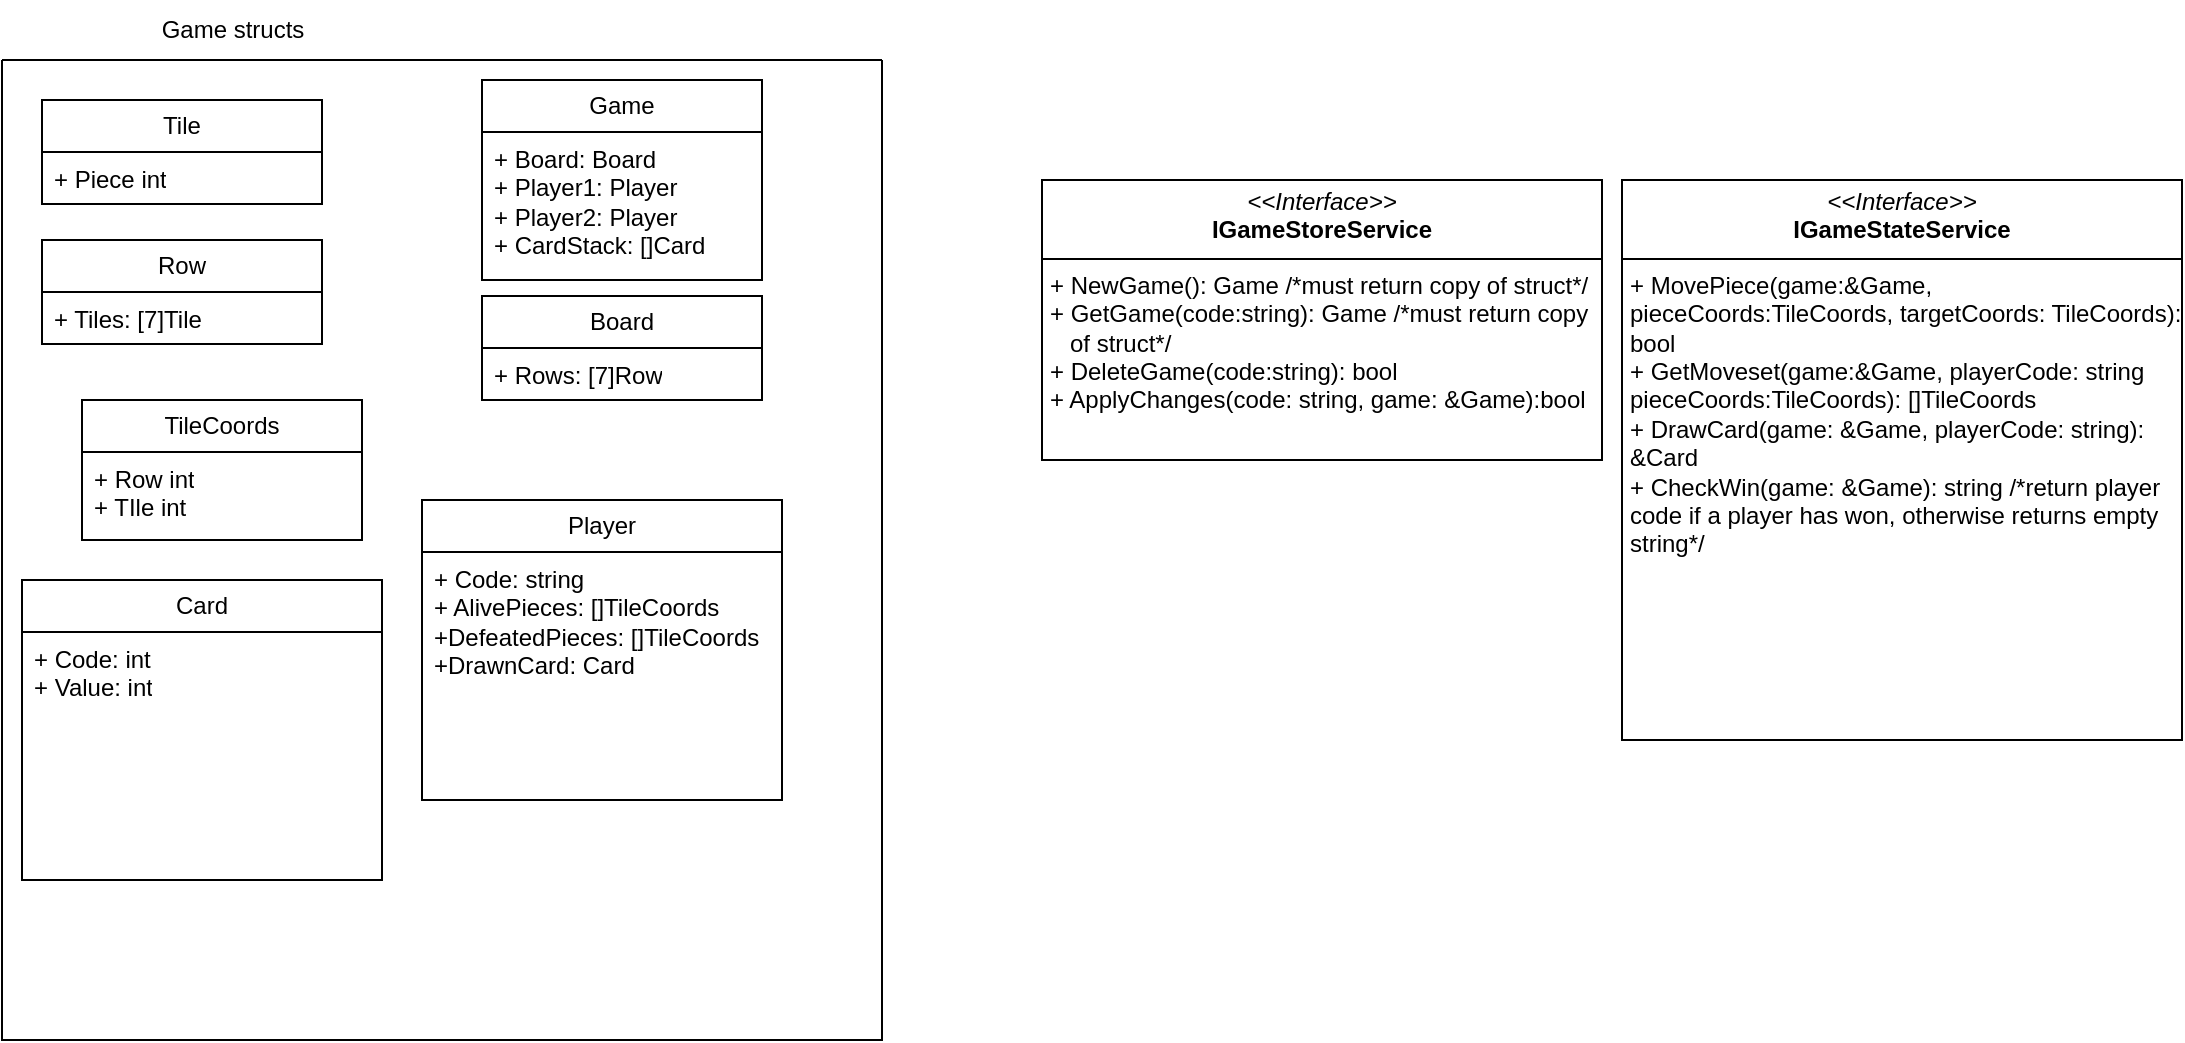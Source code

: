 <mxfile version="24.3.0" type="device">
  <diagram id="C5RBs43oDa-KdzZeNtuy" name="Page-1">
    <mxGraphModel dx="2022" dy="1797" grid="1" gridSize="10" guides="1" tooltips="1" connect="1" arrows="1" fold="1" page="1" pageScale="1" pageWidth="827" pageHeight="1169" math="0" shadow="0">
      <root>
        <mxCell id="WIyWlLk6GJQsqaUBKTNV-0" />
        <mxCell id="WIyWlLk6GJQsqaUBKTNV-1" parent="WIyWlLk6GJQsqaUBKTNV-0" />
        <mxCell id="IuGLPFx9nNXxlqfMOnol-1" value="&lt;p style=&quot;margin:0px;margin-top:4px;text-align:center;&quot;&gt;&lt;i&gt;&amp;lt;&amp;lt;Interface&amp;gt;&amp;gt;&lt;/i&gt;&lt;br&gt;&lt;b&gt;IGameStoreService&lt;/b&gt;&lt;/p&gt;&lt;hr size=&quot;1&quot; style=&quot;border-style:solid;&quot;&gt;&lt;p style=&quot;margin:0px;margin-left:4px;&quot;&gt;+ NewGame(): Game /*must return copy of struct*/&lt;br&gt;+ GetGame(code:string): Game /*must return copy&amp;nbsp; &amp;nbsp; &amp;nbsp;of struct*/&lt;/p&gt;&lt;p style=&quot;margin:0px;margin-left:4px;&quot;&gt;+ DeleteGame(code:string): bool&lt;/p&gt;&lt;p style=&quot;margin:0px;margin-left:4px;&quot;&gt;+ ApplyChanges(code: string, game: &amp;amp;Game):bool&lt;/p&gt;" style="verticalAlign=top;align=left;overflow=fill;html=1;whiteSpace=wrap;" vertex="1" parent="WIyWlLk6GJQsqaUBKTNV-1">
          <mxGeometry x="100" y="20" width="280" height="140" as="geometry" />
        </mxCell>
        <mxCell id="IuGLPFx9nNXxlqfMOnol-15" value="" style="swimlane;startSize=0;" vertex="1" parent="WIyWlLk6GJQsqaUBKTNV-1">
          <mxGeometry x="-420" y="-40" width="440" height="490" as="geometry" />
        </mxCell>
        <mxCell id="IuGLPFx9nNXxlqfMOnol-19" value="TileCoords" style="swimlane;fontStyle=0;childLayout=stackLayout;horizontal=1;startSize=26;fillColor=none;horizontalStack=0;resizeParent=1;resizeParentMax=0;resizeLast=0;collapsible=1;marginBottom=0;whiteSpace=wrap;html=1;" vertex="1" parent="IuGLPFx9nNXxlqfMOnol-15">
          <mxGeometry x="40" y="170" width="140" height="70" as="geometry" />
        </mxCell>
        <mxCell id="IuGLPFx9nNXxlqfMOnol-20" value="+ Row int&lt;div&gt;+ TIle int&lt;/div&gt;" style="text;strokeColor=none;fillColor=none;align=left;verticalAlign=top;spacingLeft=4;spacingRight=4;overflow=hidden;rotatable=0;points=[[0,0.5],[1,0.5]];portConstraint=eastwest;whiteSpace=wrap;html=1;" vertex="1" parent="IuGLPFx9nNXxlqfMOnol-19">
          <mxGeometry y="26" width="140" height="44" as="geometry" />
        </mxCell>
        <mxCell id="IuGLPFx9nNXxlqfMOnol-21" value="Player" style="swimlane;fontStyle=0;childLayout=stackLayout;horizontal=1;startSize=26;fillColor=none;horizontalStack=0;resizeParent=1;resizeParentMax=0;resizeLast=0;collapsible=1;marginBottom=0;whiteSpace=wrap;html=1;" vertex="1" parent="IuGLPFx9nNXxlqfMOnol-15">
          <mxGeometry x="210" y="220" width="180" height="150" as="geometry" />
        </mxCell>
        <mxCell id="IuGLPFx9nNXxlqfMOnol-22" value="+ Code: string&lt;div&gt;+ AlivePieces: []TileCoords&lt;/div&gt;&lt;div&gt;+DefeatedPieces: []TileCoords&lt;/div&gt;&lt;div&gt;+DrawnCard: Card&lt;/div&gt;" style="text;strokeColor=none;fillColor=none;align=left;verticalAlign=top;spacingLeft=4;spacingRight=4;overflow=hidden;rotatable=0;points=[[0,0.5],[1,0.5]];portConstraint=eastwest;whiteSpace=wrap;html=1;" vertex="1" parent="IuGLPFx9nNXxlqfMOnol-21">
          <mxGeometry y="26" width="180" height="124" as="geometry" />
        </mxCell>
        <mxCell id="IuGLPFx9nNXxlqfMOnol-23" value="Card" style="swimlane;fontStyle=0;childLayout=stackLayout;horizontal=1;startSize=26;fillColor=none;horizontalStack=0;resizeParent=1;resizeParentMax=0;resizeLast=0;collapsible=1;marginBottom=0;whiteSpace=wrap;html=1;" vertex="1" parent="IuGLPFx9nNXxlqfMOnol-15">
          <mxGeometry x="10" y="260" width="180" height="150" as="geometry" />
        </mxCell>
        <mxCell id="IuGLPFx9nNXxlqfMOnol-24" value="+ Code: int&lt;div&gt;+ Value: int&lt;/div&gt;" style="text;strokeColor=none;fillColor=none;align=left;verticalAlign=top;spacingLeft=4;spacingRight=4;overflow=hidden;rotatable=0;points=[[0,0.5],[1,0.5]];portConstraint=eastwest;whiteSpace=wrap;html=1;" vertex="1" parent="IuGLPFx9nNXxlqfMOnol-23">
          <mxGeometry y="26" width="180" height="124" as="geometry" />
        </mxCell>
        <mxCell id="IuGLPFx9nNXxlqfMOnol-3" value="Game" style="swimlane;fontStyle=0;childLayout=stackLayout;horizontal=1;startSize=26;fillColor=none;horizontalStack=0;resizeParent=1;resizeParentMax=0;resizeLast=0;collapsible=1;marginBottom=0;whiteSpace=wrap;html=1;" vertex="1" parent="IuGLPFx9nNXxlqfMOnol-15">
          <mxGeometry x="240" y="10" width="140" height="100" as="geometry" />
        </mxCell>
        <mxCell id="IuGLPFx9nNXxlqfMOnol-4" value="+ Board: Board&lt;div&gt;+ Player1: Player&lt;/div&gt;&lt;div&gt;+ Player2: Player&lt;/div&gt;&lt;div&gt;+ CardStack: []Card&lt;/div&gt;" style="text;strokeColor=none;fillColor=none;align=left;verticalAlign=top;spacingLeft=4;spacingRight=4;overflow=hidden;rotatable=0;points=[[0,0.5],[1,0.5]];portConstraint=eastwest;whiteSpace=wrap;html=1;" vertex="1" parent="IuGLPFx9nNXxlqfMOnol-3">
          <mxGeometry y="26" width="140" height="74" as="geometry" />
        </mxCell>
        <mxCell id="IuGLPFx9nNXxlqfMOnol-7" value="Board" style="swimlane;fontStyle=0;childLayout=stackLayout;horizontal=1;startSize=26;fillColor=none;horizontalStack=0;resizeParent=1;resizeParentMax=0;resizeLast=0;collapsible=1;marginBottom=0;whiteSpace=wrap;html=1;" vertex="1" parent="IuGLPFx9nNXxlqfMOnol-15">
          <mxGeometry x="240" y="118" width="140" height="52" as="geometry" />
        </mxCell>
        <mxCell id="IuGLPFx9nNXxlqfMOnol-8" value="+ Rows: [7]Row" style="text;strokeColor=none;fillColor=none;align=left;verticalAlign=top;spacingLeft=4;spacingRight=4;overflow=hidden;rotatable=0;points=[[0,0.5],[1,0.5]];portConstraint=eastwest;whiteSpace=wrap;html=1;" vertex="1" parent="IuGLPFx9nNXxlqfMOnol-7">
          <mxGeometry y="26" width="140" height="26" as="geometry" />
        </mxCell>
        <mxCell id="IuGLPFx9nNXxlqfMOnol-11" value="Tile" style="swimlane;fontStyle=0;childLayout=stackLayout;horizontal=1;startSize=26;fillColor=none;horizontalStack=0;resizeParent=1;resizeParentMax=0;resizeLast=0;collapsible=1;marginBottom=0;whiteSpace=wrap;html=1;" vertex="1" parent="IuGLPFx9nNXxlqfMOnol-15">
          <mxGeometry x="20" y="20" width="140" height="52" as="geometry" />
        </mxCell>
        <mxCell id="IuGLPFx9nNXxlqfMOnol-12" value="+ Piece int" style="text;strokeColor=none;fillColor=none;align=left;verticalAlign=top;spacingLeft=4;spacingRight=4;overflow=hidden;rotatable=0;points=[[0,0.5],[1,0.5]];portConstraint=eastwest;whiteSpace=wrap;html=1;" vertex="1" parent="IuGLPFx9nNXxlqfMOnol-11">
          <mxGeometry y="26" width="140" height="26" as="geometry" />
        </mxCell>
        <mxCell id="IuGLPFx9nNXxlqfMOnol-9" value="Row" style="swimlane;fontStyle=0;childLayout=stackLayout;horizontal=1;startSize=26;fillColor=none;horizontalStack=0;resizeParent=1;resizeParentMax=0;resizeLast=0;collapsible=1;marginBottom=0;whiteSpace=wrap;html=1;" vertex="1" parent="IuGLPFx9nNXxlqfMOnol-15">
          <mxGeometry x="20" y="90" width="140" height="52" as="geometry" />
        </mxCell>
        <mxCell id="IuGLPFx9nNXxlqfMOnol-10" value="+ Tiles: [7]Tile" style="text;strokeColor=none;fillColor=none;align=left;verticalAlign=top;spacingLeft=4;spacingRight=4;overflow=hidden;rotatable=0;points=[[0,0.5],[1,0.5]];portConstraint=eastwest;whiteSpace=wrap;html=1;" vertex="1" parent="IuGLPFx9nNXxlqfMOnol-9">
          <mxGeometry y="26" width="140" height="26" as="geometry" />
        </mxCell>
        <mxCell id="IuGLPFx9nNXxlqfMOnol-16" value="Game structs" style="text;html=1;align=center;verticalAlign=middle;resizable=0;points=[];autosize=1;strokeColor=none;fillColor=none;" vertex="1" parent="WIyWlLk6GJQsqaUBKTNV-1">
          <mxGeometry x="-350" y="-70" width="90" height="30" as="geometry" />
        </mxCell>
        <mxCell id="IuGLPFx9nNXxlqfMOnol-17" value="&lt;p style=&quot;margin:0px;margin-top:4px;text-align:center;&quot;&gt;&lt;i&gt;&amp;lt;&amp;lt;Interface&amp;gt;&amp;gt;&lt;/i&gt;&lt;br&gt;&lt;b&gt;IGameStateService&lt;/b&gt;&lt;/p&gt;&lt;hr size=&quot;1&quot; style=&quot;border-style:solid;&quot;&gt;&lt;p style=&quot;margin:0px;margin-left:4px;&quot;&gt;+ MovePiece(game:&amp;amp;Game, pieceCoords:TileCoords, targetCoords: TileCoords): bool&lt;/p&gt;&lt;p style=&quot;margin:0px;margin-left:4px;&quot;&gt;+ GetMoveset(game:&amp;amp;Game, playerCode: string pieceCoords:TileCoords): []TileCoords&lt;/p&gt;&lt;p style=&quot;margin:0px;margin-left:4px;&quot;&gt;+ DrawCard(game: &amp;amp;Game, playerCode: string): &amp;amp;Card&lt;/p&gt;&lt;p style=&quot;margin:0px;margin-left:4px;&quot;&gt;+ CheckWin(game: &amp;amp;Game): string /*return player code if a player has won, otherwise returns empty string*/&lt;/p&gt;&lt;p style=&quot;margin:0px;margin-left:4px;&quot;&gt;&lt;br&gt;&lt;/p&gt;&lt;p style=&quot;margin:0px;margin-left:4px;&quot;&gt;&lt;br&gt;&lt;/p&gt;" style="verticalAlign=top;align=left;overflow=fill;html=1;whiteSpace=wrap;" vertex="1" parent="WIyWlLk6GJQsqaUBKTNV-1">
          <mxGeometry x="390" y="20" width="280" height="280" as="geometry" />
        </mxCell>
      </root>
    </mxGraphModel>
  </diagram>
</mxfile>
